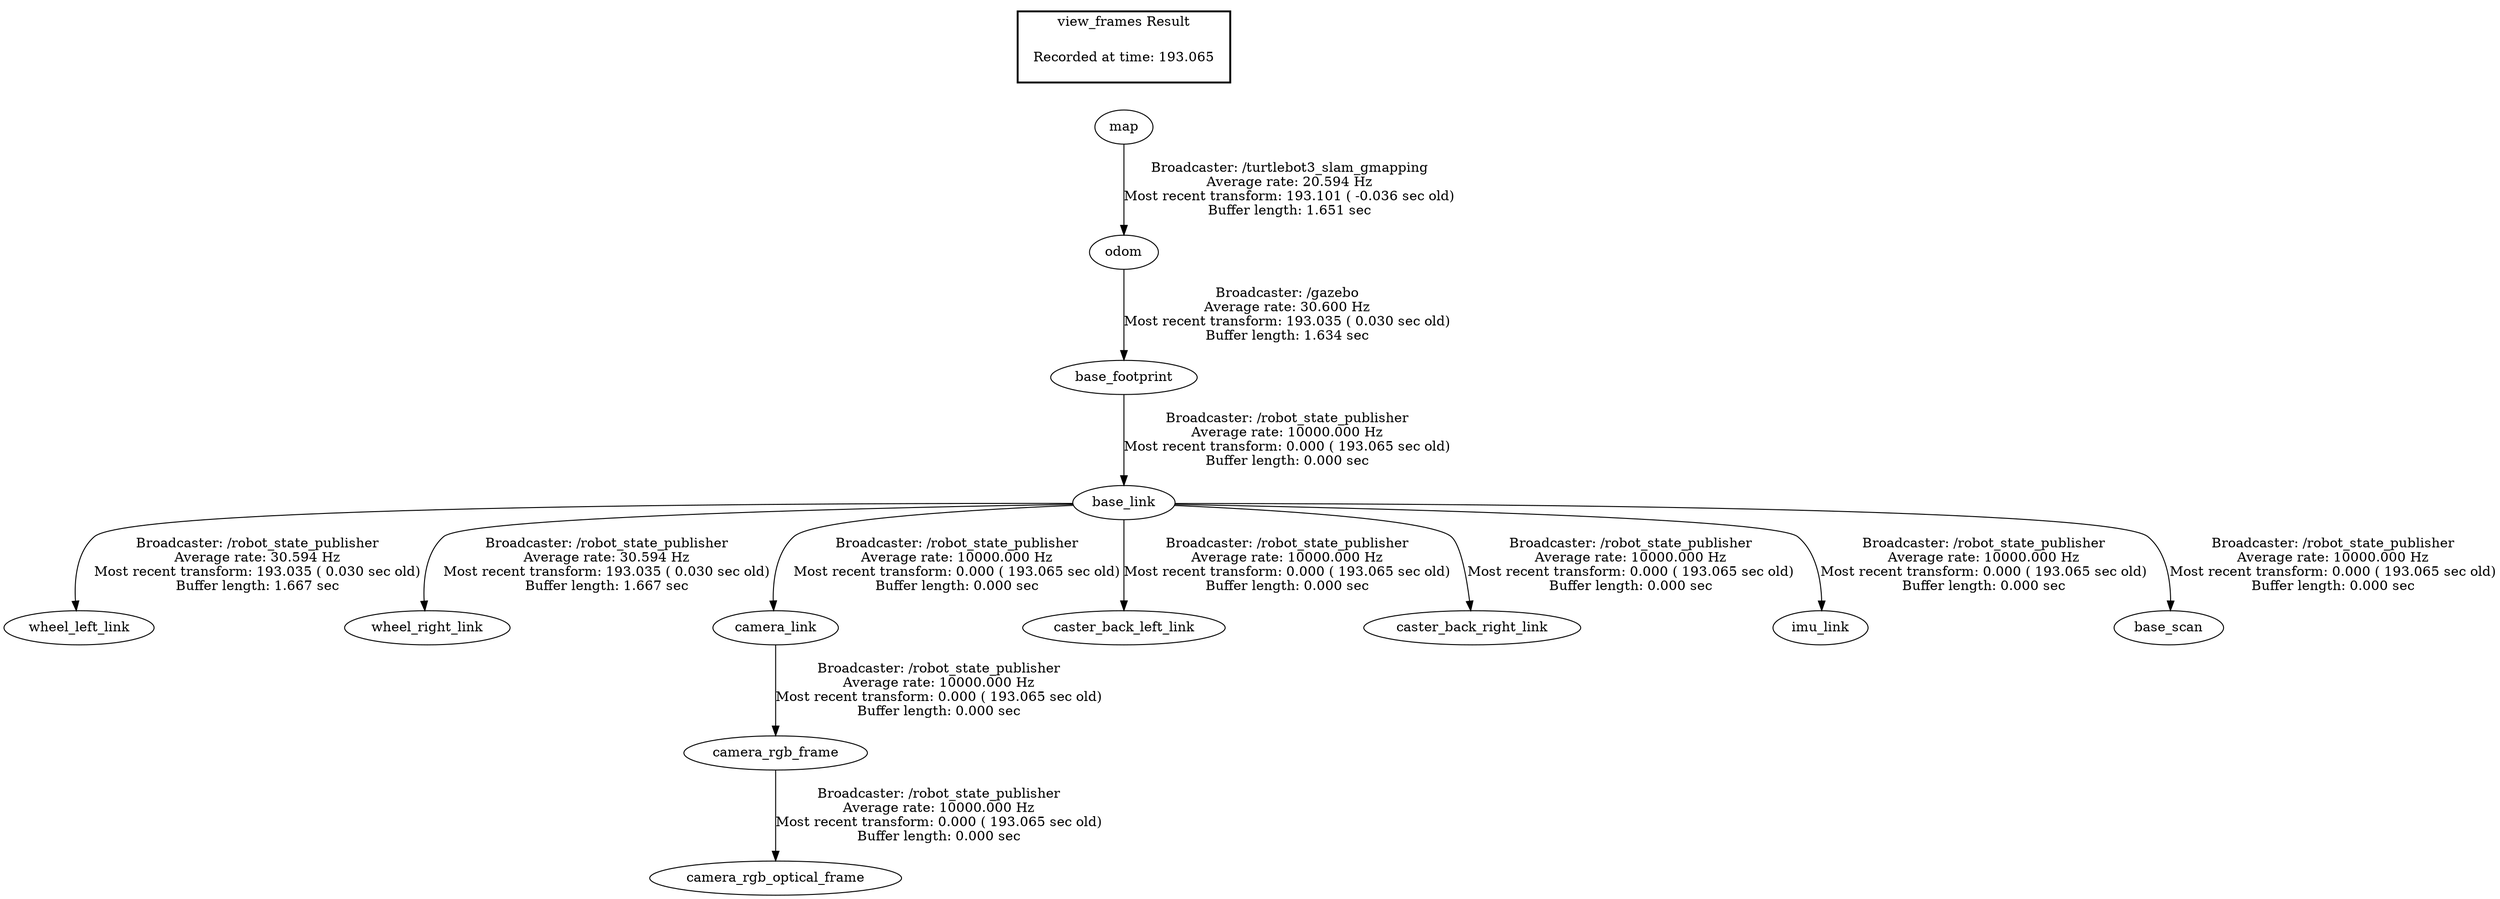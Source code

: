 digraph G {
"base_link" -> "wheel_left_link"[label="Broadcaster: /robot_state_publisher\nAverage rate: 30.594 Hz\nMost recent transform: 193.035 ( 0.030 sec old)\nBuffer length: 1.667 sec\n"];
"base_footprint" -> "base_link"[label="Broadcaster: /robot_state_publisher\nAverage rate: 10000.000 Hz\nMost recent transform: 0.000 ( 193.065 sec old)\nBuffer length: 0.000 sec\n"];
"base_link" -> "wheel_right_link"[label="Broadcaster: /robot_state_publisher\nAverage rate: 30.594 Hz\nMost recent transform: 193.035 ( 0.030 sec old)\nBuffer length: 1.667 sec\n"];
"odom" -> "base_footprint"[label="Broadcaster: /gazebo\nAverage rate: 30.600 Hz\nMost recent transform: 193.035 ( 0.030 sec old)\nBuffer length: 1.634 sec\n"];
"base_link" -> "camera_link"[label="Broadcaster: /robot_state_publisher\nAverage rate: 10000.000 Hz\nMost recent transform: 0.000 ( 193.065 sec old)\nBuffer length: 0.000 sec\n"];
"camera_link" -> "camera_rgb_frame"[label="Broadcaster: /robot_state_publisher\nAverage rate: 10000.000 Hz\nMost recent transform: 0.000 ( 193.065 sec old)\nBuffer length: 0.000 sec\n"];
"camera_rgb_frame" -> "camera_rgb_optical_frame"[label="Broadcaster: /robot_state_publisher\nAverage rate: 10000.000 Hz\nMost recent transform: 0.000 ( 193.065 sec old)\nBuffer length: 0.000 sec\n"];
"base_link" -> "caster_back_left_link"[label="Broadcaster: /robot_state_publisher\nAverage rate: 10000.000 Hz\nMost recent transform: 0.000 ( 193.065 sec old)\nBuffer length: 0.000 sec\n"];
"base_link" -> "caster_back_right_link"[label="Broadcaster: /robot_state_publisher\nAverage rate: 10000.000 Hz\nMost recent transform: 0.000 ( 193.065 sec old)\nBuffer length: 0.000 sec\n"];
"base_link" -> "imu_link"[label="Broadcaster: /robot_state_publisher\nAverage rate: 10000.000 Hz\nMost recent transform: 0.000 ( 193.065 sec old)\nBuffer length: 0.000 sec\n"];
"base_link" -> "base_scan"[label="Broadcaster: /robot_state_publisher\nAverage rate: 10000.000 Hz\nMost recent transform: 0.000 ( 193.065 sec old)\nBuffer length: 0.000 sec\n"];
"map" -> "odom"[label="Broadcaster: /turtlebot3_slam_gmapping\nAverage rate: 20.594 Hz\nMost recent transform: 193.101 ( -0.036 sec old)\nBuffer length: 1.651 sec\n"];
edge [style=invis];
 subgraph cluster_legend { style=bold; color=black; label ="view_frames Result";
"Recorded at time: 193.065"[ shape=plaintext ] ;
 }->"map";
}
